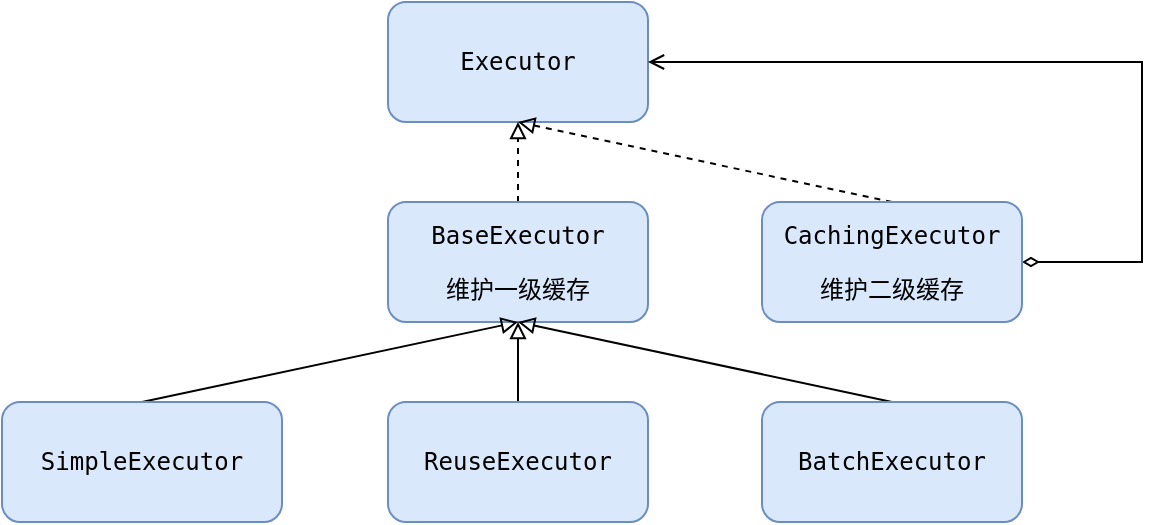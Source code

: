 <mxfile version="15.8.4" type="device"><diagram id="CemPn4KCIii3ZEAdk1VZ" name="第 1 页"><mxGraphModel dx="946" dy="625" grid="1" gridSize="10" guides="1" tooltips="1" connect="1" arrows="1" fold="1" page="1" pageScale="1" pageWidth="827" pageHeight="1169" math="0" shadow="0"><root><mxCell id="0"/><mxCell id="1" parent="0"/><mxCell id="W-VMb2byJyLOBspk0u9i-1" value="&lt;pre&gt;Executor&lt;/pre&gt;" style="rounded=1;whiteSpace=wrap;html=1;fillColor=#dae8fc;strokeColor=#6c8ebf;" parent="1" vertex="1"><mxGeometry x="273" y="140" width="130" height="60" as="geometry"/></mxCell><mxCell id="W-VMb2byJyLOBspk0u9i-10" style="edgeStyle=orthogonalEdgeStyle;rounded=0;orthogonalLoop=1;jettySize=auto;html=1;exitX=0.5;exitY=0;exitDx=0;exitDy=0;entryX=0.5;entryY=1;entryDx=0;entryDy=0;dashed=1;endArrow=block;endFill=0;" parent="1" source="W-VMb2byJyLOBspk0u9i-2" target="W-VMb2byJyLOBspk0u9i-1" edge="1"><mxGeometry relative="1" as="geometry"/></mxCell><mxCell id="W-VMb2byJyLOBspk0u9i-2" value="&lt;pre&gt;&lt;pre&gt;BaseExecutor&lt;/pre&gt;&lt;pre&gt;维护一级缓存&lt;/pre&gt;&lt;/pre&gt;" style="rounded=1;whiteSpace=wrap;html=1;fillColor=#dae8fc;strokeColor=#6c8ebf;" parent="1" vertex="1"><mxGeometry x="273" y="240" width="130" height="60" as="geometry"/></mxCell><mxCell id="W-VMb2byJyLOBspk0u9i-9" style="edgeStyle=orthogonalEdgeStyle;rounded=0;orthogonalLoop=1;jettySize=auto;html=1;exitX=1;exitY=0.5;exitDx=0;exitDy=0;entryX=1;entryY=0.5;entryDx=0;entryDy=0;startArrow=diamondThin;startFill=0;endArrow=open;endFill=0;" parent="1" source="W-VMb2byJyLOBspk0u9i-3" target="W-VMb2byJyLOBspk0u9i-1" edge="1"><mxGeometry relative="1" as="geometry"><Array as="points"><mxPoint x="650" y="270"/><mxPoint x="650" y="170"/></Array></mxGeometry></mxCell><mxCell id="W-VMb2byJyLOBspk0u9i-18" style="edgeStyle=none;rounded=0;orthogonalLoop=1;jettySize=auto;html=1;exitX=0.5;exitY=0;exitDx=0;exitDy=0;entryX=0.5;entryY=1;entryDx=0;entryDy=0;dashed=1;endArrow=block;endFill=0;" parent="1" source="W-VMb2byJyLOBspk0u9i-3" target="W-VMb2byJyLOBspk0u9i-1" edge="1"><mxGeometry relative="1" as="geometry"/></mxCell><mxCell id="W-VMb2byJyLOBspk0u9i-3" value="&lt;pre&gt;&lt;pre&gt;CachingExecutor&lt;/pre&gt;&lt;pre&gt;维护二级缓存&lt;/pre&gt;&lt;/pre&gt;" style="rounded=1;whiteSpace=wrap;html=1;fillColor=#dae8fc;strokeColor=#6c8ebf;" parent="1" vertex="1"><mxGeometry x="460" y="240" width="130" height="60" as="geometry"/></mxCell><mxCell id="W-VMb2byJyLOBspk0u9i-14" style="edgeStyle=none;rounded=0;orthogonalLoop=1;jettySize=auto;html=1;exitX=0.5;exitY=0;exitDx=0;exitDy=0;entryX=0.5;entryY=1;entryDx=0;entryDy=0;endArrow=block;endFill=0;" parent="1" source="W-VMb2byJyLOBspk0u9i-4" target="W-VMb2byJyLOBspk0u9i-2" edge="1"><mxGeometry relative="1" as="geometry"/></mxCell><mxCell id="W-VMb2byJyLOBspk0u9i-4" value="&lt;pre&gt;&lt;pre&gt;SimpleExecutor&lt;/pre&gt;&lt;/pre&gt;" style="rounded=1;whiteSpace=wrap;html=1;fillColor=#dae8fc;strokeColor=#6c8ebf;" parent="1" vertex="1"><mxGeometry x="80" y="340" width="140" height="60" as="geometry"/></mxCell><mxCell id="W-VMb2byJyLOBspk0u9i-17" value="" style="edgeStyle=none;rounded=0;orthogonalLoop=1;jettySize=auto;html=1;endArrow=block;endFill=0;" parent="1" source="W-VMb2byJyLOBspk0u9i-5" target="W-VMb2byJyLOBspk0u9i-2" edge="1"><mxGeometry relative="1" as="geometry"/></mxCell><mxCell id="W-VMb2byJyLOBspk0u9i-5" value="&lt;pre&gt;&lt;pre&gt;ReuseExecutor&lt;/pre&gt;&lt;/pre&gt;" style="rounded=1;whiteSpace=wrap;html=1;fillColor=#dae8fc;strokeColor=#6c8ebf;" parent="1" vertex="1"><mxGeometry x="273" y="340" width="130" height="60" as="geometry"/></mxCell><mxCell id="W-VMb2byJyLOBspk0u9i-13" style="edgeStyle=none;rounded=0;orthogonalLoop=1;jettySize=auto;html=1;exitX=0.5;exitY=0;exitDx=0;exitDy=0;entryX=0.5;entryY=1;entryDx=0;entryDy=0;endArrow=block;endFill=0;" parent="1" source="W-VMb2byJyLOBspk0u9i-6" target="W-VMb2byJyLOBspk0u9i-2" edge="1"><mxGeometry relative="1" as="geometry"/></mxCell><mxCell id="W-VMb2byJyLOBspk0u9i-6" value="&lt;pre&gt;&lt;pre&gt;&lt;pre&gt;BatchExecutor&lt;/pre&gt;&lt;/pre&gt;&lt;/pre&gt;" style="rounded=1;whiteSpace=wrap;html=1;fillColor=#dae8fc;strokeColor=#6c8ebf;" parent="1" vertex="1"><mxGeometry x="460" y="340" width="130" height="60" as="geometry"/></mxCell></root></mxGraphModel></diagram></mxfile>